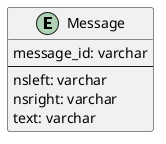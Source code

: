 @startuml

entity Message {
  message_id: varchar
  ---
  nsleft: varchar
  nsright: varchar
  text: varchar
}

@enduml